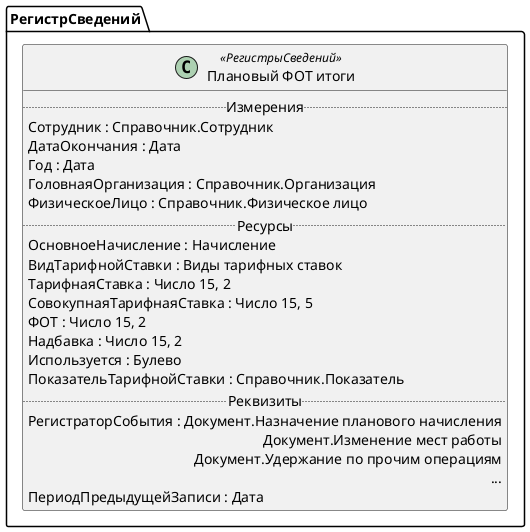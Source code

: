 ﻿@startuml ПлановыйФОТИтоги
'!include templates.wsd
'..\include templates.wsd
class РегистрСведений.ПлановыйФОТИтоги as "Плановый ФОТ итоги" <<РегистрыСведений>>
{
..Измерения..
Сотрудник : Справочник.Сотрудник
ДатаОкончания : Дата
Год : Дата
ГоловнаяОрганизация : Справочник.Организация
ФизическоеЛицо : Справочник.Физическое лицо
..Ресурсы..
ОсновноеНачисление : Начисление
ВидТарифнойСтавки : Виды тарифных ставок
ТарифнаяСтавка : Число 15, 2
СовокупнаяТарифнаяСтавка : Число 15, 5
ФОТ : Число 15, 2
Надбавка : Число 15, 2
Используется : Булево
ПоказательТарифнойСтавки : Справочник.Показатель
..Реквизиты..
РегистраторСобытия : Документ.Назначение планового начисления\rДокумент.Изменение мест работы\rДокумент.Удержание по прочим операциям\r...
ПериодПредыдущейЗаписи : Дата
}
@enduml
